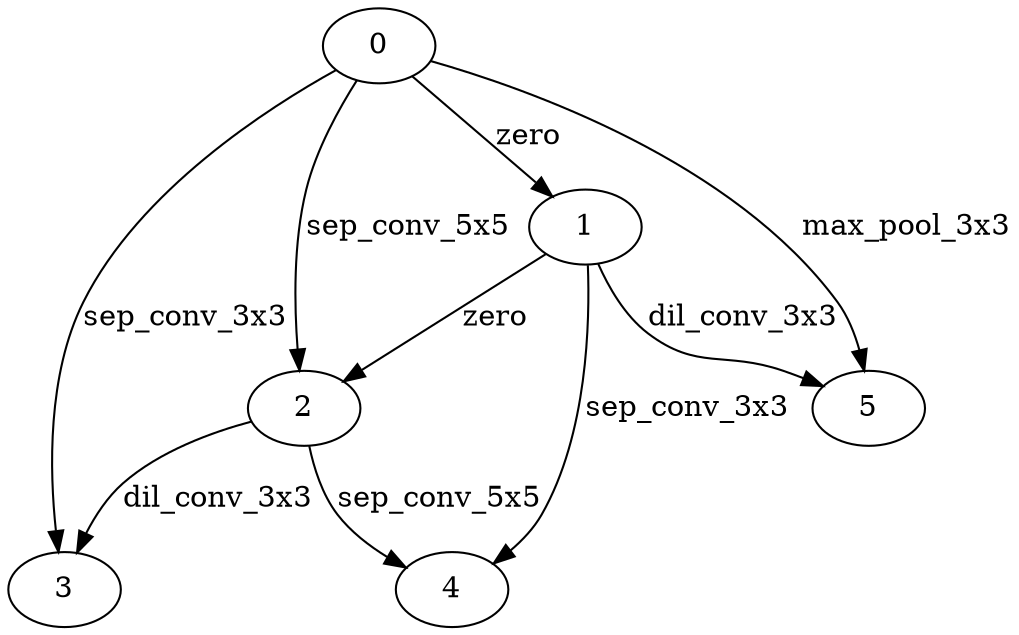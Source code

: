 digraph normal_cell_1 {
	0 -> 1 [label=zero]
	1 -> 2 [label=zero]
	0 -> 2 [label=sep_conv_5x5]
	0 -> 3 [label=sep_conv_3x3]
	2 -> 3 [label=dil_conv_3x3]
	1 -> 4 [label=sep_conv_3x3]
	2 -> 4 [label=sep_conv_5x5]
	0 -> 5 [label=max_pool_3x3]
	1 -> 5 [label=dil_conv_3x3]
}
